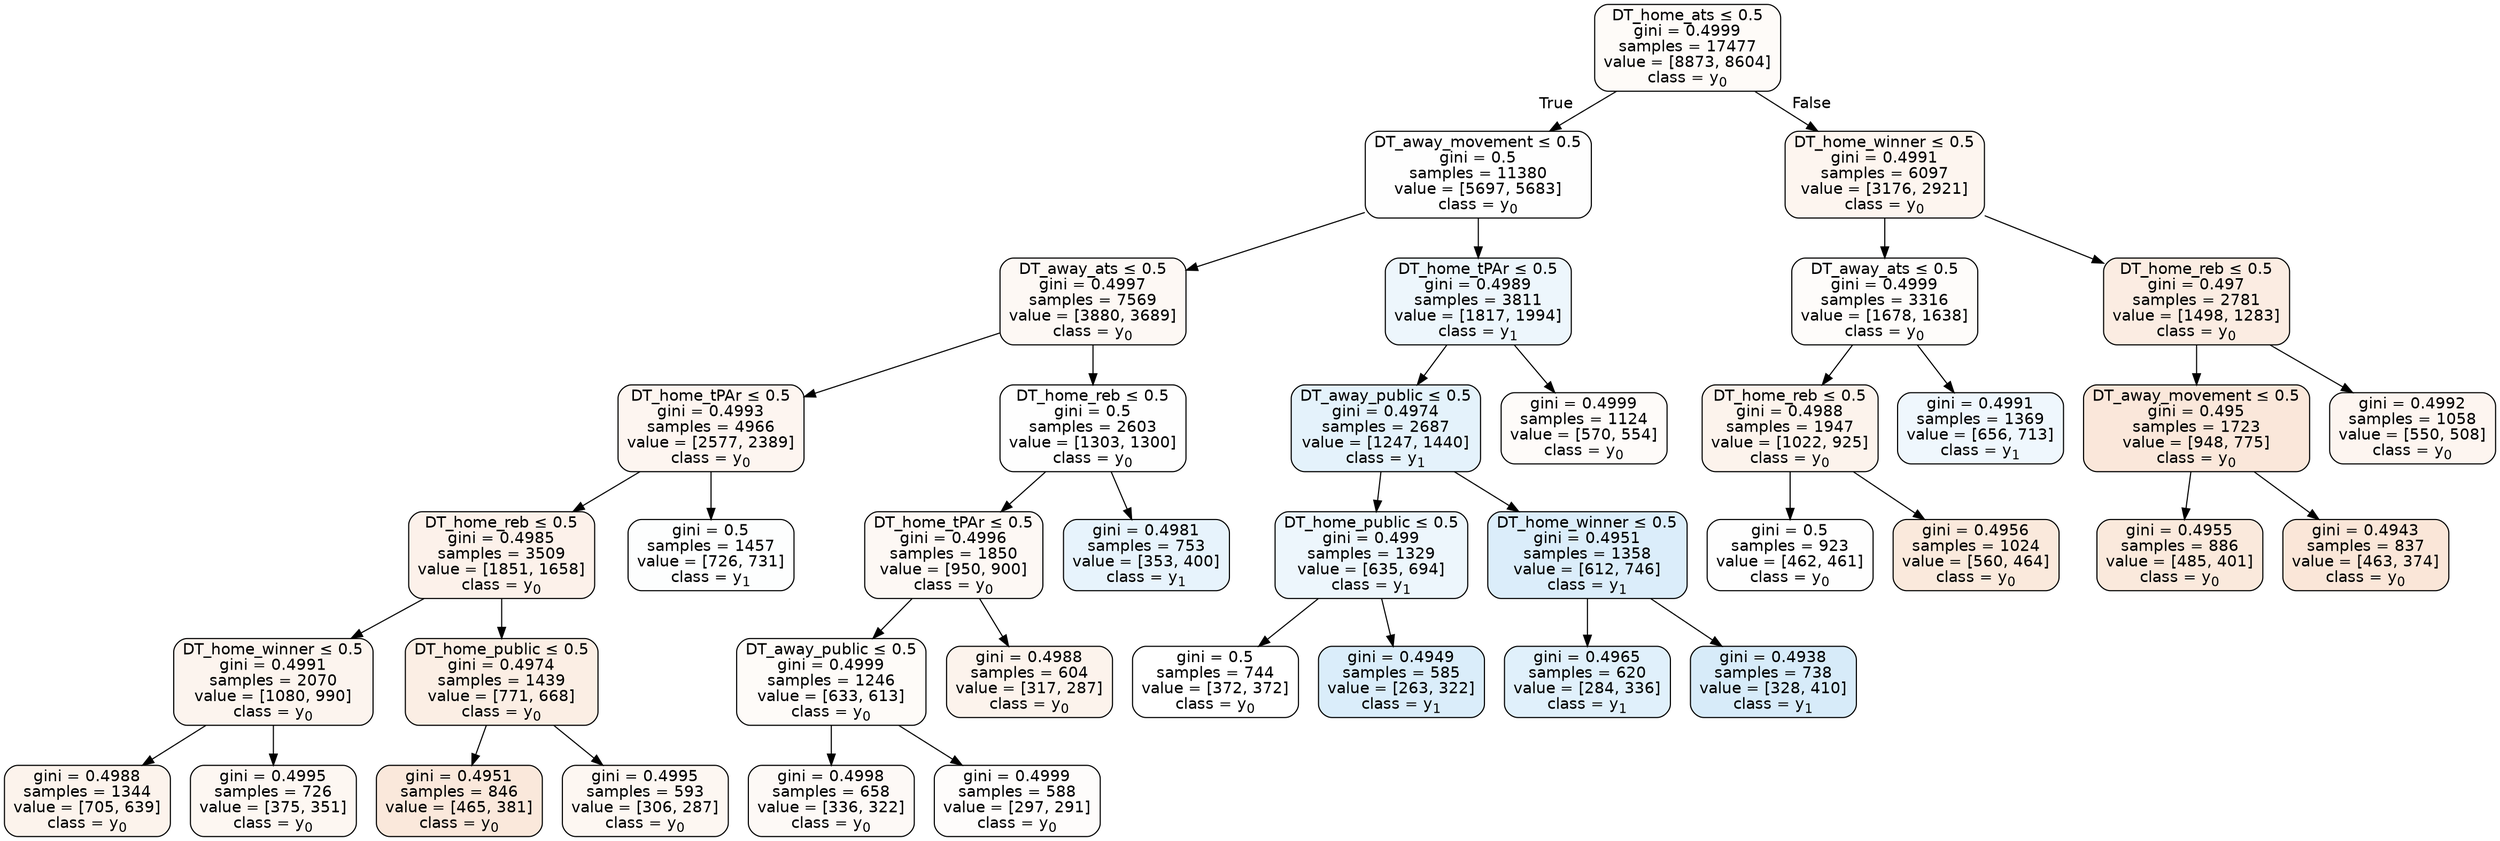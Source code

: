 digraph Tree {
node [shape=box, style="filled, rounded", color="black", fontname=helvetica] ;
edge [fontname=helvetica] ;
0 [label=<DT_home_ats &le; 0.5<br/>gini = 0.4999<br/>samples = 17477<br/>value = [8873, 8604]<br/>class = y<SUB>0</SUB>>, fillcolor="#e5813908"] ;
1 [label=<DT_away_movement &le; 0.5<br/>gini = 0.5<br/>samples = 11380<br/>value = [5697, 5683]<br/>class = y<SUB>0</SUB>>, fillcolor="#e5813901"] ;
0 -> 1 [labeldistance=2.5, labelangle=45, headlabel="True"] ;
2 [label=<DT_away_ats &le; 0.5<br/>gini = 0.4997<br/>samples = 7569<br/>value = [3880, 3689]<br/>class = y<SUB>0</SUB>>, fillcolor="#e581390d"] ;
1 -> 2 ;
3 [label=<DT_home_tPAr &le; 0.5<br/>gini = 0.4993<br/>samples = 4966<br/>value = [2577, 2389]<br/>class = y<SUB>0</SUB>>, fillcolor="#e5813913"] ;
2 -> 3 ;
4 [label=<DT_home_reb &le; 0.5<br/>gini = 0.4985<br/>samples = 3509<br/>value = [1851, 1658]<br/>class = y<SUB>0</SUB>>, fillcolor="#e581391b"] ;
3 -> 4 ;
5 [label=<DT_home_winner &le; 0.5<br/>gini = 0.4991<br/>samples = 2070<br/>value = [1080, 990]<br/>class = y<SUB>0</SUB>>, fillcolor="#e5813915"] ;
4 -> 5 ;
6 [label=<gini = 0.4988<br/>samples = 1344<br/>value = [705, 639]<br/>class = y<SUB>0</SUB>>, fillcolor="#e5813918"] ;
5 -> 6 ;
7 [label=<gini = 0.4995<br/>samples = 726<br/>value = [375, 351]<br/>class = y<SUB>0</SUB>>, fillcolor="#e5813910"] ;
5 -> 7 ;
8 [label=<DT_home_public &le; 0.5<br/>gini = 0.4974<br/>samples = 1439<br/>value = [771, 668]<br/>class = y<SUB>0</SUB>>, fillcolor="#e5813922"] ;
4 -> 8 ;
9 [label=<gini = 0.4951<br/>samples = 846<br/>value = [465, 381]<br/>class = y<SUB>0</SUB>>, fillcolor="#e581392e"] ;
8 -> 9 ;
10 [label=<gini = 0.4995<br/>samples = 593<br/>value = [306, 287]<br/>class = y<SUB>0</SUB>>, fillcolor="#e5813910"] ;
8 -> 10 ;
11 [label=<gini = 0.5<br/>samples = 1457<br/>value = [726, 731]<br/>class = y<SUB>1</SUB>>, fillcolor="#399de502"] ;
3 -> 11 ;
12 [label=<DT_home_reb &le; 0.5<br/>gini = 0.5<br/>samples = 2603<br/>value = [1303, 1300]<br/>class = y<SUB>0</SUB>>, fillcolor="#e5813901"] ;
2 -> 12 ;
13 [label=<DT_home_tPAr &le; 0.5<br/>gini = 0.4996<br/>samples = 1850<br/>value = [950, 900]<br/>class = y<SUB>0</SUB>>, fillcolor="#e581390d"] ;
12 -> 13 ;
14 [label=<DT_away_public &le; 0.5<br/>gini = 0.4999<br/>samples = 1246<br/>value = [633, 613]<br/>class = y<SUB>0</SUB>>, fillcolor="#e5813908"] ;
13 -> 14 ;
15 [label=<gini = 0.4998<br/>samples = 658<br/>value = [336, 322]<br/>class = y<SUB>0</SUB>>, fillcolor="#e581390b"] ;
14 -> 15 ;
16 [label=<gini = 0.4999<br/>samples = 588<br/>value = [297, 291]<br/>class = y<SUB>0</SUB>>, fillcolor="#e5813905"] ;
14 -> 16 ;
17 [label=<gini = 0.4988<br/>samples = 604<br/>value = [317, 287]<br/>class = y<SUB>0</SUB>>, fillcolor="#e5813918"] ;
13 -> 17 ;
18 [label=<gini = 0.4981<br/>samples = 753<br/>value = [353, 400]<br/>class = y<SUB>1</SUB>>, fillcolor="#399de51e"] ;
12 -> 18 ;
19 [label=<DT_home_tPAr &le; 0.5<br/>gini = 0.4989<br/>samples = 3811<br/>value = [1817, 1994]<br/>class = y<SUB>1</SUB>>, fillcolor="#399de517"] ;
1 -> 19 ;
20 [label=<DT_away_public &le; 0.5<br/>gini = 0.4974<br/>samples = 2687<br/>value = [1247, 1440]<br/>class = y<SUB>1</SUB>>, fillcolor="#399de522"] ;
19 -> 20 ;
21 [label=<DT_home_public &le; 0.5<br/>gini = 0.499<br/>samples = 1329<br/>value = [635, 694]<br/>class = y<SUB>1</SUB>>, fillcolor="#399de516"] ;
20 -> 21 ;
22 [label=<gini = 0.5<br/>samples = 744<br/>value = [372, 372]<br/>class = y<SUB>0</SUB>>, fillcolor="#e5813900"] ;
21 -> 22 ;
23 [label=<gini = 0.4949<br/>samples = 585<br/>value = [263, 322]<br/>class = y<SUB>1</SUB>>, fillcolor="#399de52f"] ;
21 -> 23 ;
24 [label=<DT_home_winner &le; 0.5<br/>gini = 0.4951<br/>samples = 1358<br/>value = [612, 746]<br/>class = y<SUB>1</SUB>>, fillcolor="#399de52e"] ;
20 -> 24 ;
25 [label=<gini = 0.4965<br/>samples = 620<br/>value = [284, 336]<br/>class = y<SUB>1</SUB>>, fillcolor="#399de527"] ;
24 -> 25 ;
26 [label=<gini = 0.4938<br/>samples = 738<br/>value = [328, 410]<br/>class = y<SUB>1</SUB>>, fillcolor="#399de533"] ;
24 -> 26 ;
27 [label=<gini = 0.4999<br/>samples = 1124<br/>value = [570, 554]<br/>class = y<SUB>0</SUB>>, fillcolor="#e5813907"] ;
19 -> 27 ;
28 [label=<DT_home_winner &le; 0.5<br/>gini = 0.4991<br/>samples = 6097<br/>value = [3176, 2921]<br/>class = y<SUB>0</SUB>>, fillcolor="#e5813914"] ;
0 -> 28 [labeldistance=2.5, labelangle=-45, headlabel="False"] ;
29 [label=<DT_away_ats &le; 0.5<br/>gini = 0.4999<br/>samples = 3316<br/>value = [1678, 1638]<br/>class = y<SUB>0</SUB>>, fillcolor="#e5813906"] ;
28 -> 29 ;
30 [label=<DT_home_reb &le; 0.5<br/>gini = 0.4988<br/>samples = 1947<br/>value = [1022, 925]<br/>class = y<SUB>0</SUB>>, fillcolor="#e5813918"] ;
29 -> 30 ;
31 [label=<gini = 0.5<br/>samples = 923<br/>value = [462, 461]<br/>class = y<SUB>0</SUB>>, fillcolor="#e5813901"] ;
30 -> 31 ;
32 [label=<gini = 0.4956<br/>samples = 1024<br/>value = [560, 464]<br/>class = y<SUB>0</SUB>>, fillcolor="#e581392c"] ;
30 -> 32 ;
33 [label=<gini = 0.4991<br/>samples = 1369<br/>value = [656, 713]<br/>class = y<SUB>1</SUB>>, fillcolor="#399de514"] ;
29 -> 33 ;
34 [label=<DT_home_reb &le; 0.5<br/>gini = 0.497<br/>samples = 2781<br/>value = [1498, 1283]<br/>class = y<SUB>0</SUB>>, fillcolor="#e5813925"] ;
28 -> 34 ;
35 [label=<DT_away_movement &le; 0.5<br/>gini = 0.495<br/>samples = 1723<br/>value = [948, 775]<br/>class = y<SUB>0</SUB>>, fillcolor="#e581392f"] ;
34 -> 35 ;
36 [label=<gini = 0.4955<br/>samples = 886<br/>value = [485, 401]<br/>class = y<SUB>0</SUB>>, fillcolor="#e581392c"] ;
35 -> 36 ;
37 [label=<gini = 0.4943<br/>samples = 837<br/>value = [463, 374]<br/>class = y<SUB>0</SUB>>, fillcolor="#e5813931"] ;
35 -> 37 ;
38 [label=<gini = 0.4992<br/>samples = 1058<br/>value = [550, 508]<br/>class = y<SUB>0</SUB>>, fillcolor="#e5813913"] ;
34 -> 38 ;
}